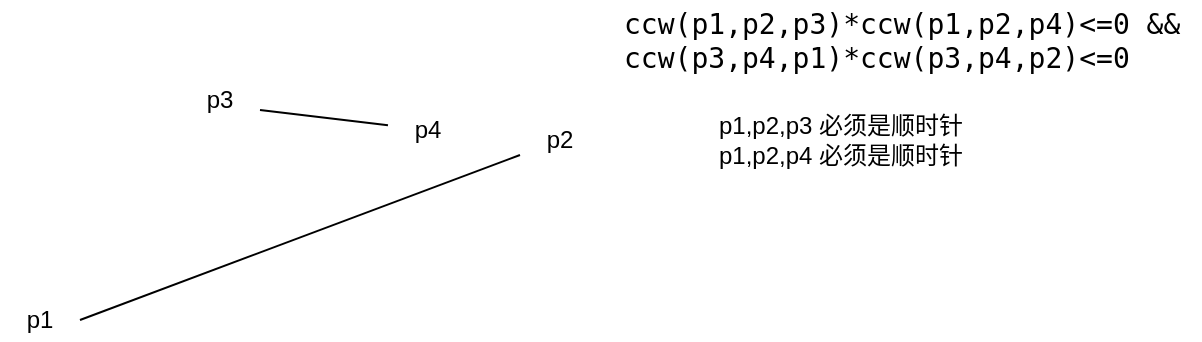 <mxfile version="13.6.9" type="device"><diagram id="2vylc_PNUSyY4DIasNpA" name="Page-1"><mxGraphModel dx="652" dy="341" grid="1" gridSize="10" guides="1" tooltips="1" connect="1" arrows="1" fold="1" page="1" pageScale="1" pageWidth="827" pageHeight="1169" math="0" shadow="0"><root><mxCell id="0"/><mxCell id="1" parent="0"/><mxCell id="tGDe1usnujJa6p5O0kNJ-1" value="" style="endArrow=none;html=1;exitX=1;exitY=0.5;exitDx=0;exitDy=0;" edge="1" parent="1" source="tGDe1usnujJa6p5O0kNJ-6" target="tGDe1usnujJa6p5O0kNJ-5"><mxGeometry width="50" height="50" relative="1" as="geometry"><mxPoint x="270" y="290" as="sourcePoint"/><mxPoint x="440" y="230" as="targetPoint"/></mxGeometry></mxCell><mxCell id="tGDe1usnujJa6p5O0kNJ-2" value="" style="endArrow=none;html=1;exitX=1;exitY=0.75;exitDx=0;exitDy=0;" edge="1" parent="1" source="tGDe1usnujJa6p5O0kNJ-4" target="tGDe1usnujJa6p5O0kNJ-3"><mxGeometry width="50" height="50" relative="1" as="geometry"><mxPoint x="270" y="340" as="sourcePoint"/><mxPoint x="460" y="310" as="targetPoint"/></mxGeometry></mxCell><mxCell id="tGDe1usnujJa6p5O0kNJ-3" value="p4" style="text;html=1;strokeColor=none;fillColor=none;align=center;verticalAlign=middle;whiteSpace=wrap;rounded=0;" vertex="1" parent="1"><mxGeometry x="394" y="175" width="40" height="20" as="geometry"/></mxCell><mxCell id="tGDe1usnujJa6p5O0kNJ-4" value="p3" style="text;html=1;strokeColor=none;fillColor=none;align=center;verticalAlign=middle;whiteSpace=wrap;rounded=0;" vertex="1" parent="1"><mxGeometry x="290" y="160" width="40" height="20" as="geometry"/></mxCell><mxCell id="tGDe1usnujJa6p5O0kNJ-5" value="p2" style="text;html=1;strokeColor=none;fillColor=none;align=center;verticalAlign=middle;whiteSpace=wrap;rounded=0;" vertex="1" parent="1"><mxGeometry x="460" y="180" width="40" height="20" as="geometry"/></mxCell><mxCell id="tGDe1usnujJa6p5O0kNJ-6" value="p1" style="text;html=1;strokeColor=none;fillColor=none;align=center;verticalAlign=middle;whiteSpace=wrap;rounded=0;" vertex="1" parent="1"><mxGeometry x="200" y="270" width="40" height="20" as="geometry"/></mxCell><mxCell id="tGDe1usnujJa6p5O0kNJ-7" value="&lt;span style=&quot;background-color: rgb(255 , 255 , 255)&quot;&gt;&lt;span style=&quot;font-family: &amp;#34;source code pro&amp;#34; , &amp;#34;dejavu sans mono&amp;#34; , &amp;#34;ubuntu mono&amp;#34; , &amp;#34;anonymous pro&amp;#34; , &amp;#34;droid sans mono&amp;#34; , &amp;#34;menlo&amp;#34; , &amp;#34;monaco&amp;#34; , &amp;#34;consolas&amp;#34; , &amp;#34;inconsolata&amp;#34; , &amp;#34;courier&amp;#34; , monospace , &amp;#34;pingfang sc&amp;#34; , &amp;#34;microsoft yahei&amp;#34; , sans-serif ; font-size: 14px&quot;&gt;ccw(p1,p2,p3)*ccw(p1,p2,p4)&amp;lt;=&lt;/span&gt;&lt;span class=&quot;hljs-number&quot; style=&quot;box-sizing: border-box ; outline: 0px ; margin: 0px ; padding: 0px ; font-family: &amp;#34;source code pro&amp;#34; , &amp;#34;dejavu sans mono&amp;#34; , &amp;#34;ubuntu mono&amp;#34; , &amp;#34;anonymous pro&amp;#34; , &amp;#34;droid sans mono&amp;#34; , &amp;#34;menlo&amp;#34; , &amp;#34;monaco&amp;#34; , &amp;#34;consolas&amp;#34; , &amp;#34;inconsolata&amp;#34; , &amp;#34;courier&amp;#34; , monospace , &amp;#34;pingfang sc&amp;#34; , &amp;#34;microsoft yahei&amp;#34; , sans-serif ; overflow-wrap: break-word ; font-size: 14px&quot;&gt;0 &amp;amp;&amp;amp;&lt;/span&gt;&lt;span style=&quot;font-family: &amp;#34;source code pro&amp;#34; , &amp;#34;dejavu sans mono&amp;#34; , &amp;#34;ubuntu mono&amp;#34; , &amp;#34;anonymous pro&amp;#34; , &amp;#34;droid sans mono&amp;#34; , &amp;#34;menlo&amp;#34; , &amp;#34;monaco&amp;#34; , &amp;#34;consolas&amp;#34; , &amp;#34;inconsolata&amp;#34; , &amp;#34;courier&amp;#34; , monospace , &amp;#34;pingfang sc&amp;#34; , &amp;#34;microsoft yahei&amp;#34; , sans-serif ; font-size: 14px&quot;&gt;&lt;br&gt;ccw(p3,p4,p1)*ccw(p3,p4,p2)&amp;lt;=&lt;/span&gt;&lt;span class=&quot;hljs-number&quot; style=&quot;box-sizing: border-box ; outline: 0px ; margin: 0px ; padding: 0px ; font-family: &amp;#34;source code pro&amp;#34; , &amp;#34;dejavu sans mono&amp;#34; , &amp;#34;ubuntu mono&amp;#34; , &amp;#34;anonymous pro&amp;#34; , &amp;#34;droid sans mono&amp;#34; , &amp;#34;menlo&amp;#34; , &amp;#34;monaco&amp;#34; , &amp;#34;consolas&amp;#34; , &amp;#34;inconsolata&amp;#34; , &amp;#34;courier&amp;#34; , monospace , &amp;#34;pingfang sc&amp;#34; , &amp;#34;microsoft yahei&amp;#34; , sans-serif ; overflow-wrap: break-word ; font-size: 14px&quot;&gt;0&lt;/span&gt;&lt;/span&gt;" style="text;html=1;align=left;verticalAlign=middle;resizable=0;points=[];autosize=1;" vertex="1" parent="1"><mxGeometry x="510" y="120" width="290" height="40" as="geometry"/></mxCell><mxCell id="tGDe1usnujJa6p5O0kNJ-8" value="p1,p2,p3 必须是顺时针&lt;br&gt;p1,p2,p4 必须是顺时针" style="text;html=1;align=center;verticalAlign=middle;resizable=0;points=[];autosize=1;" vertex="1" parent="1"><mxGeometry x="550" y="175" width="140" height="30" as="geometry"/></mxCell></root></mxGraphModel></diagram></mxfile>